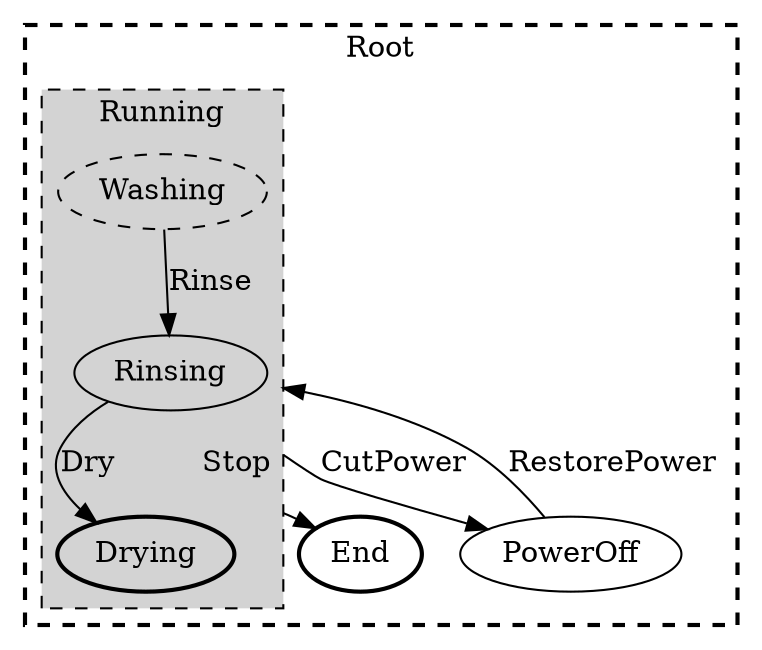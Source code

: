digraph G {
    compound=true;

    subgraph "cluster-Root" {
        style="visible, dashed, bold";
        label = "Root"

        subgraph "cluster-Running" {
            style="visible, dashed, filled";
            label = "Running"

            Washing [style="dashed"];
            Rinsing [];
            Drying [style="bold"];
        }
        End [style="bold"];
        PowerOff [];
    }

    Rinsing -> End [ltail="cluster-Running", label="Stop"];
    Rinsing -> PowerOff [ltail="cluster-Running", label="CutPower"];
    Washing -> Rinsing [label="Rinse"];
    Rinsing -> Drying [label="Dry"];
    PowerOff -> Rinsing [lhead="cluster-Running", label="RestorePower"];
}
